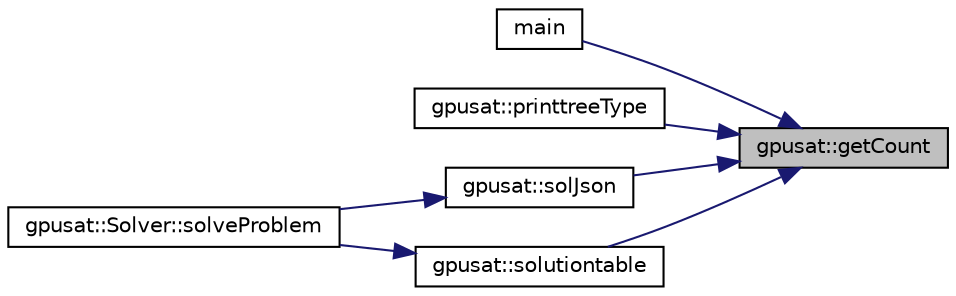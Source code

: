 digraph "gpusat::getCount"
{
 // INTERACTIVE_SVG=YES
 // LATEX_PDF_SIZE
  edge [fontname="Helvetica",fontsize="10",labelfontname="Helvetica",labelfontsize="10"];
  node [fontname="Helvetica",fontsize="10",shape=record];
  rankdir="RL";
  Node1 [label="gpusat::getCount",height=0.2,width=0.4,color="black", fillcolor="grey75", style="filled", fontcolor="black",tooltip=" "];
  Node1 -> Node2 [dir="back",color="midnightblue",fontsize="10",style="solid",fontname="Helvetica"];
  Node2 [label="main",height=0.2,width=0.4,color="black", fillcolor="white", style="filled",URL="$main_8cpp.html#a0ddf1224851353fc92bfbff6f499fa97",tooltip=" "];
  Node1 -> Node3 [dir="back",color="midnightblue",fontsize="10",style="solid",fontname="Helvetica"];
  Node3 [label="gpusat::printtreeType",height=0.2,width=0.4,color="black", fillcolor="white", style="filled",URL="$namespacegpusat.html#adb6dc0944ae7b3c703b74287e26d6038",tooltip=" "];
  Node1 -> Node4 [dir="back",color="midnightblue",fontsize="10",style="solid",fontname="Helvetica"];
  Node4 [label="gpusat::solJson",height=0.2,width=0.4,color="black", fillcolor="white", style="filled",URL="$namespacegpusat.html#ae780028fdecbf7e4891b55159b33f3c1",tooltip=" "];
  Node4 -> Node5 [dir="back",color="midnightblue",fontsize="10",style="solid",fontname="Helvetica"];
  Node5 [label="gpusat::Solver::solveProblem",height=0.2,width=0.4,color="black", fillcolor="white", style="filled",URL="$classgpusat_1_1_solver.html#ae0fed660431502c4ff23b011de6207ca",tooltip="Solves the sat formula with a given decomposition."];
  Node1 -> Node6 [dir="back",color="midnightblue",fontsize="10",style="solid",fontname="Helvetica"];
  Node6 [label="gpusat::solutiontable",height=0.2,width=0.4,color="black", fillcolor="white", style="filled",URL="$namespacegpusat.html#a62a1b8c2535766854537a608378b737f",tooltip="Generate a formatted stringoutput for a solved node with solutions."];
  Node6 -> Node5 [dir="back",color="midnightblue",fontsize="10",style="solid",fontname="Helvetica"];
}
